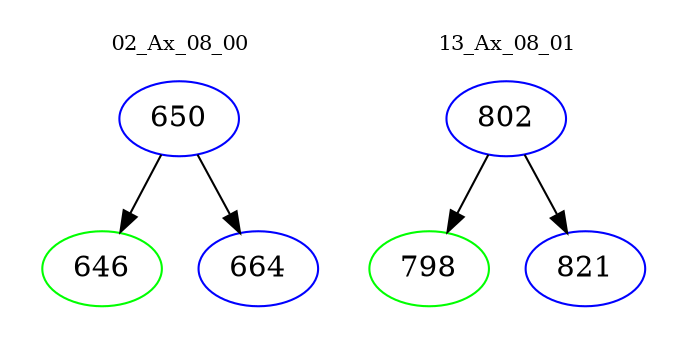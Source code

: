 digraph{
subgraph cluster_0 {
color = white
label = "02_Ax_08_00";
fontsize=10;
T0_650 [label="650", color="blue"]
T0_650 -> T0_646 [color="black"]
T0_646 [label="646", color="green"]
T0_650 -> T0_664 [color="black"]
T0_664 [label="664", color="blue"]
}
subgraph cluster_1 {
color = white
label = "13_Ax_08_01";
fontsize=10;
T1_802 [label="802", color="blue"]
T1_802 -> T1_798 [color="black"]
T1_798 [label="798", color="green"]
T1_802 -> T1_821 [color="black"]
T1_821 [label="821", color="blue"]
}
}
